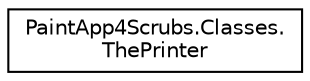 digraph "Graphical Class Hierarchy"
{
 // LATEX_PDF_SIZE
  edge [fontname="Helvetica",fontsize="10",labelfontname="Helvetica",labelfontsize="10"];
  node [fontname="Helvetica",fontsize="10",shape=record];
  rankdir="LR";
  Node0 [label="PaintApp4Scrubs.Classes.\lThePrinter",height=0.2,width=0.4,color="black", fillcolor="white", style="filled",URL="$class_paint_app4_scrubs_1_1_classes_1_1_the_printer.html",tooltip="A Simple Printer Singleton"];
}
